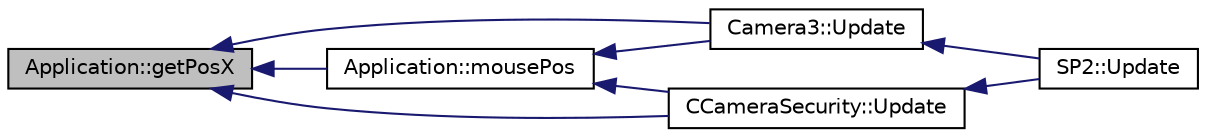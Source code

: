 digraph "Application::getPosX"
{
  bgcolor="transparent";
  edge [fontname="Helvetica",fontsize="10",labelfontname="Helvetica",labelfontsize="10"];
  node [fontname="Helvetica",fontsize="10",shape=record];
  rankdir="LR";
  Node1 [label="Application::getPosX",height=0.2,width=0.4,color="black", fillcolor="grey75", style="filled", fontcolor="black"];
  Node1 -> Node2 [dir="back",color="midnightblue",fontsize="10",style="solid",fontname="Helvetica"];
  Node2 [label="Application::mousePos",height=0.2,width=0.4,color="black",URL="$classApplication.html#a9a1615be638cb53643040fc234ebfc8b"];
  Node2 -> Node3 [dir="back",color="midnightblue",fontsize="10",style="solid",fontname="Helvetica"];
  Node3 [label="Camera3::Update",height=0.2,width=0.4,color="black",URL="$classCamera3.html#acc5d4103826cda6d20b80a0d35eacdbe"];
  Node3 -> Node4 [dir="back",color="midnightblue",fontsize="10",style="solid",fontname="Helvetica"];
  Node4 [label="SP2::Update",height=0.2,width=0.4,color="black",URL="$classSP2.html#a075edf39d3102610bf7f404ae3b8d38c"];
  Node2 -> Node5 [dir="back",color="midnightblue",fontsize="10",style="solid",fontname="Helvetica"];
  Node5 [label="CCameraSecurity::Update",height=0.2,width=0.4,color="black",URL="$classCCameraSecurity.html#aa86fbbb2f7acf4e65e414fbe4d01727f"];
  Node5 -> Node4 [dir="back",color="midnightblue",fontsize="10",style="solid",fontname="Helvetica"];
  Node1 -> Node5 [dir="back",color="midnightblue",fontsize="10",style="solid",fontname="Helvetica"];
  Node1 -> Node3 [dir="back",color="midnightblue",fontsize="10",style="solid",fontname="Helvetica"];
}
